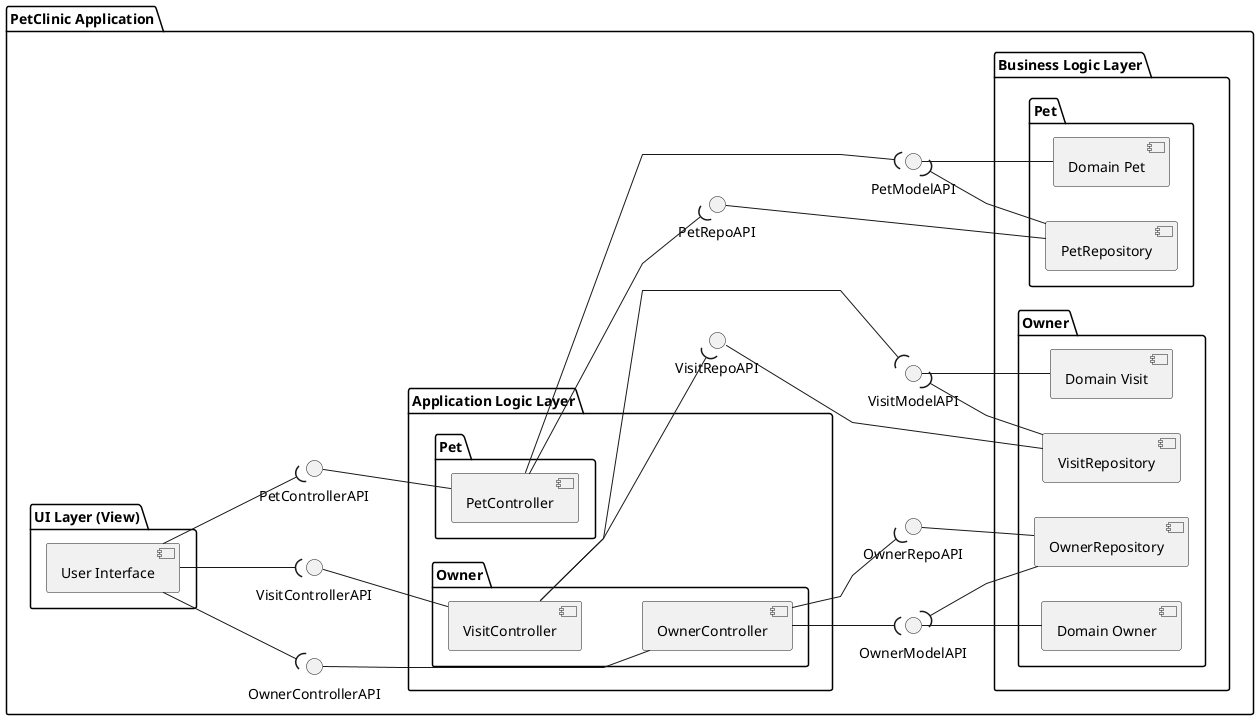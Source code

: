 @startuml nonmodular
'https://plantuml.com/component-diagram
left to right direction
skinparam linetype polyline

package "PetClinic Application" {

   package "UI Layer (View)" {
      [User Interface]
   }



   package "Application Logic Layer" {
      package OwnerAppLogicLayer as "Owner" {
         [OwnerController]
         [VisitController]
      }
      
      package PetAppLogicLayer as "Pet" {
         [PetController]
      }      
      
      
   }

   package "Business Logic Layer" {
      package OwnerBusinLogicLayer as "Owner" {
         [Domain Owner]
         [OwnerRepository]
         [Domain Visit]
         [VisitRepository]
      }
      package PetBusinLogicLayer as "Pet" {
         [Domain Pet]
         [PetRepository]
      }
      
      
   }
   OwnerModelAPI--[Domain Owner]
   OwnerRepoAPI--[OwnerRepository]
   [OwnerController] --( OwnerModelAPI
   [OwnerController] --( OwnerRepoAPI
   [OwnerRepository] --( OwnerModelAPI
   PetModelAPI--[Domain Pet]
   PetRepoAPI--[PetRepository]
   [PetController] --( PetModelAPI
   [PetController] --( PetRepoAPI
   [PetRepository] --( PetModelAPI
   OwnerControllerAPI--[OwnerController]
   PetControllerAPI--[PetController]

   VisitControllerAPI--[VisitController]

   [User Interface] --( OwnerControllerAPI
   [User Interface] --( PetControllerAPI
   [User Interface] --( VisitControllerAPI

   [VisitController] -[hidden]d- [OwnerController]

   VisitModelAPI--[Domain Visit]
   VisitRepoAPI--[VisitRepository]
   [VisitController] --( VisitModelAPI
   [VisitController] --( VisitRepoAPI
   [VisitRepository] --( VisitModelAPI

}
@enduml